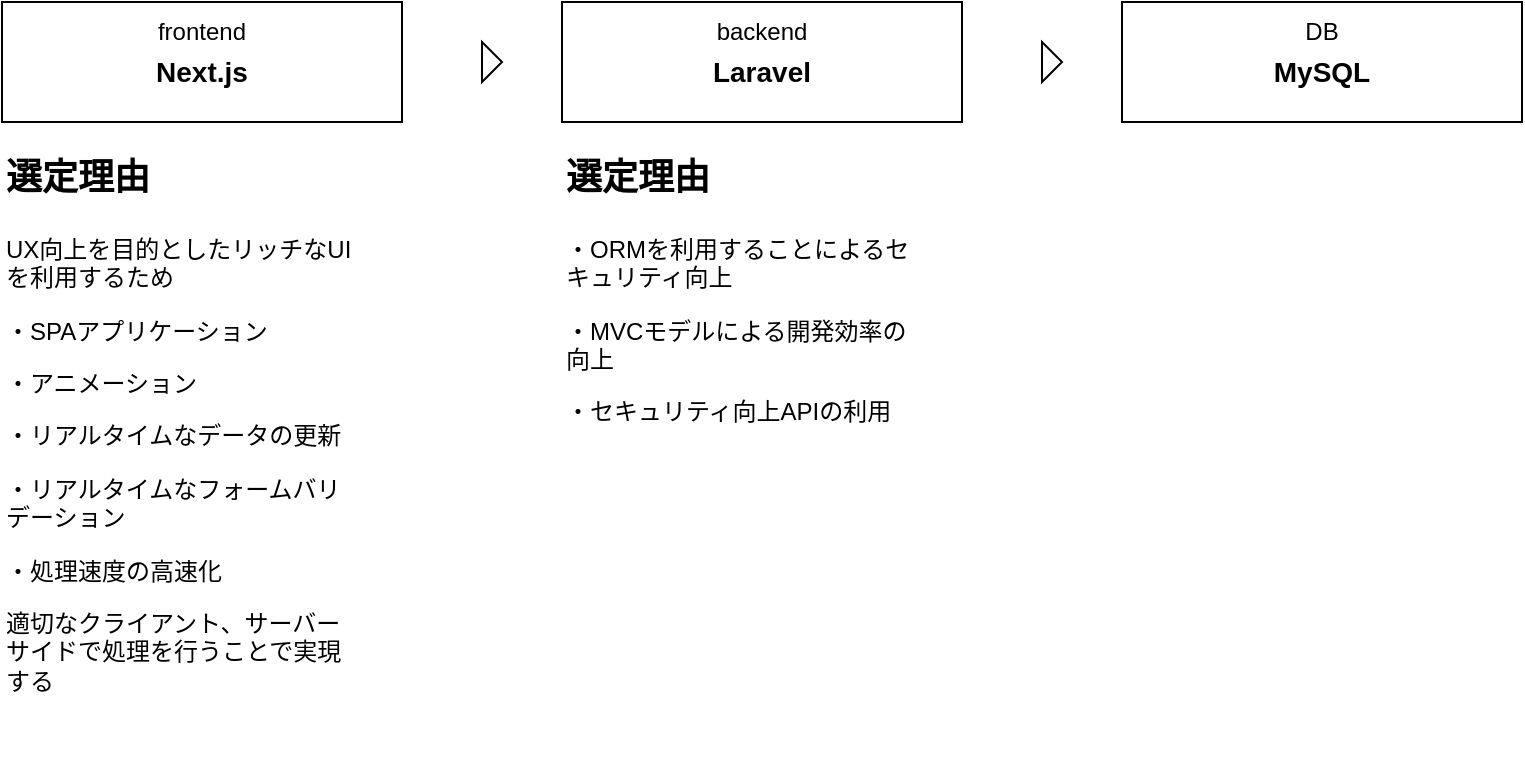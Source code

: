 <mxfile version="24.2.7" type="github">
  <diagram name="ページ1" id="HgzPUHLJUSmmqK3GFjfl">
    <mxGraphModel dx="909" dy="470" grid="1" gridSize="10" guides="1" tooltips="1" connect="1" arrows="1" fold="1" page="1" pageScale="1" pageWidth="827" pageHeight="1169" math="0" shadow="0">
      <root>
        <mxCell id="0" />
        <mxCell id="1" parent="0" />
        <mxCell id="4yYE4AD_Py0sIFRagfzc-1" value="" style="rounded=0;whiteSpace=wrap;html=1;" vertex="1" parent="1">
          <mxGeometry x="40" y="460" width="200" height="60" as="geometry" />
        </mxCell>
        <mxCell id="4yYE4AD_Py0sIFRagfzc-2" value="frontend" style="text;html=1;align=center;verticalAlign=middle;whiteSpace=wrap;rounded=0;" vertex="1" parent="1">
          <mxGeometry x="110" y="460" width="60" height="30" as="geometry" />
        </mxCell>
        <mxCell id="4yYE4AD_Py0sIFRagfzc-3" value="&lt;font style=&quot;font-size: 14px;&quot;&gt;&lt;b&gt;Next.js&lt;/b&gt;&lt;/font&gt;" style="text;html=1;align=center;verticalAlign=middle;whiteSpace=wrap;rounded=0;" vertex="1" parent="1">
          <mxGeometry x="110" y="480" width="60" height="30" as="geometry" />
        </mxCell>
        <mxCell id="4yYE4AD_Py0sIFRagfzc-6" value="&lt;h1 style=&quot;margin-top: 0px;&quot;&gt;&lt;font style=&quot;font-size: 18px;&quot;&gt;選定理由&lt;/font&gt;&lt;/h1&gt;&lt;p&gt;UX向上を目的としたリッチなUIを利用するため&lt;/p&gt;&lt;p&gt;・SPAアプリケーション&lt;/p&gt;&lt;p&gt;・アニメーション&lt;/p&gt;&lt;p&gt;・リアルタイムなデータの更新&lt;/p&gt;&lt;p&gt;・リアルタイムなフォームバリデーション&lt;/p&gt;&lt;p&gt;・処理速度の高速化&lt;/p&gt;&lt;p&gt;適切なクライアント、サーバーサイドで処理を行うことで実現する&lt;/p&gt;&lt;p&gt;&lt;br&gt;&lt;/p&gt;" style="text;html=1;whiteSpace=wrap;overflow=hidden;rounded=0;" vertex="1" parent="1">
          <mxGeometry x="40" y="525" width="180" height="315" as="geometry" />
        </mxCell>
        <mxCell id="4yYE4AD_Py0sIFRagfzc-7" value="" style="triangle;whiteSpace=wrap;html=1;" vertex="1" parent="1">
          <mxGeometry x="280" y="480" width="10" height="20" as="geometry" />
        </mxCell>
        <mxCell id="4yYE4AD_Py0sIFRagfzc-8" value="" style="rounded=0;whiteSpace=wrap;html=1;" vertex="1" parent="1">
          <mxGeometry x="320" y="460" width="200" height="60" as="geometry" />
        </mxCell>
        <mxCell id="4yYE4AD_Py0sIFRagfzc-9" value="backend" style="text;html=1;align=center;verticalAlign=middle;whiteSpace=wrap;rounded=0;" vertex="1" parent="1">
          <mxGeometry x="390" y="460" width="60" height="30" as="geometry" />
        </mxCell>
        <mxCell id="4yYE4AD_Py0sIFRagfzc-10" value="&lt;font style=&quot;font-size: 14px;&quot;&gt;&lt;b&gt;Laravel&lt;/b&gt;&lt;/font&gt;" style="text;html=1;align=center;verticalAlign=middle;whiteSpace=wrap;rounded=0;" vertex="1" parent="1">
          <mxGeometry x="390" y="480" width="60" height="30" as="geometry" />
        </mxCell>
        <mxCell id="4yYE4AD_Py0sIFRagfzc-11" value="&lt;h1 style=&quot;margin-top: 0px;&quot;&gt;&lt;font style=&quot;font-size: 18px;&quot;&gt;選定理由&lt;/font&gt;&lt;/h1&gt;&lt;p&gt;・ORMを利用することによるセキュリティ向上&lt;/p&gt;&lt;p&gt;・MVCモデルによる開発効率の向上&lt;/p&gt;&lt;p&gt;・セキュリティ向上APIの利用&lt;/p&gt;&lt;p&gt;&lt;br&gt;&lt;/p&gt;" style="text;html=1;whiteSpace=wrap;overflow=hidden;rounded=0;" vertex="1" parent="1">
          <mxGeometry x="320" y="525" width="180" height="315" as="geometry" />
        </mxCell>
        <mxCell id="4yYE4AD_Py0sIFRagfzc-12" value="" style="rounded=0;whiteSpace=wrap;html=1;" vertex="1" parent="1">
          <mxGeometry x="600" y="460" width="200" height="60" as="geometry" />
        </mxCell>
        <mxCell id="4yYE4AD_Py0sIFRagfzc-13" value="DB" style="text;html=1;align=center;verticalAlign=middle;whiteSpace=wrap;rounded=0;" vertex="1" parent="1">
          <mxGeometry x="670" y="460" width="60" height="30" as="geometry" />
        </mxCell>
        <mxCell id="4yYE4AD_Py0sIFRagfzc-14" value="" style="triangle;whiteSpace=wrap;html=1;" vertex="1" parent="1">
          <mxGeometry x="560" y="480" width="10" height="20" as="geometry" />
        </mxCell>
        <mxCell id="4yYE4AD_Py0sIFRagfzc-15" value="&lt;font style=&quot;font-size: 14px;&quot;&gt;&lt;b&gt;MySQL&lt;/b&gt;&lt;/font&gt;" style="text;html=1;align=center;verticalAlign=middle;whiteSpace=wrap;rounded=0;" vertex="1" parent="1">
          <mxGeometry x="670" y="480" width="60" height="30" as="geometry" />
        </mxCell>
      </root>
    </mxGraphModel>
  </diagram>
</mxfile>
